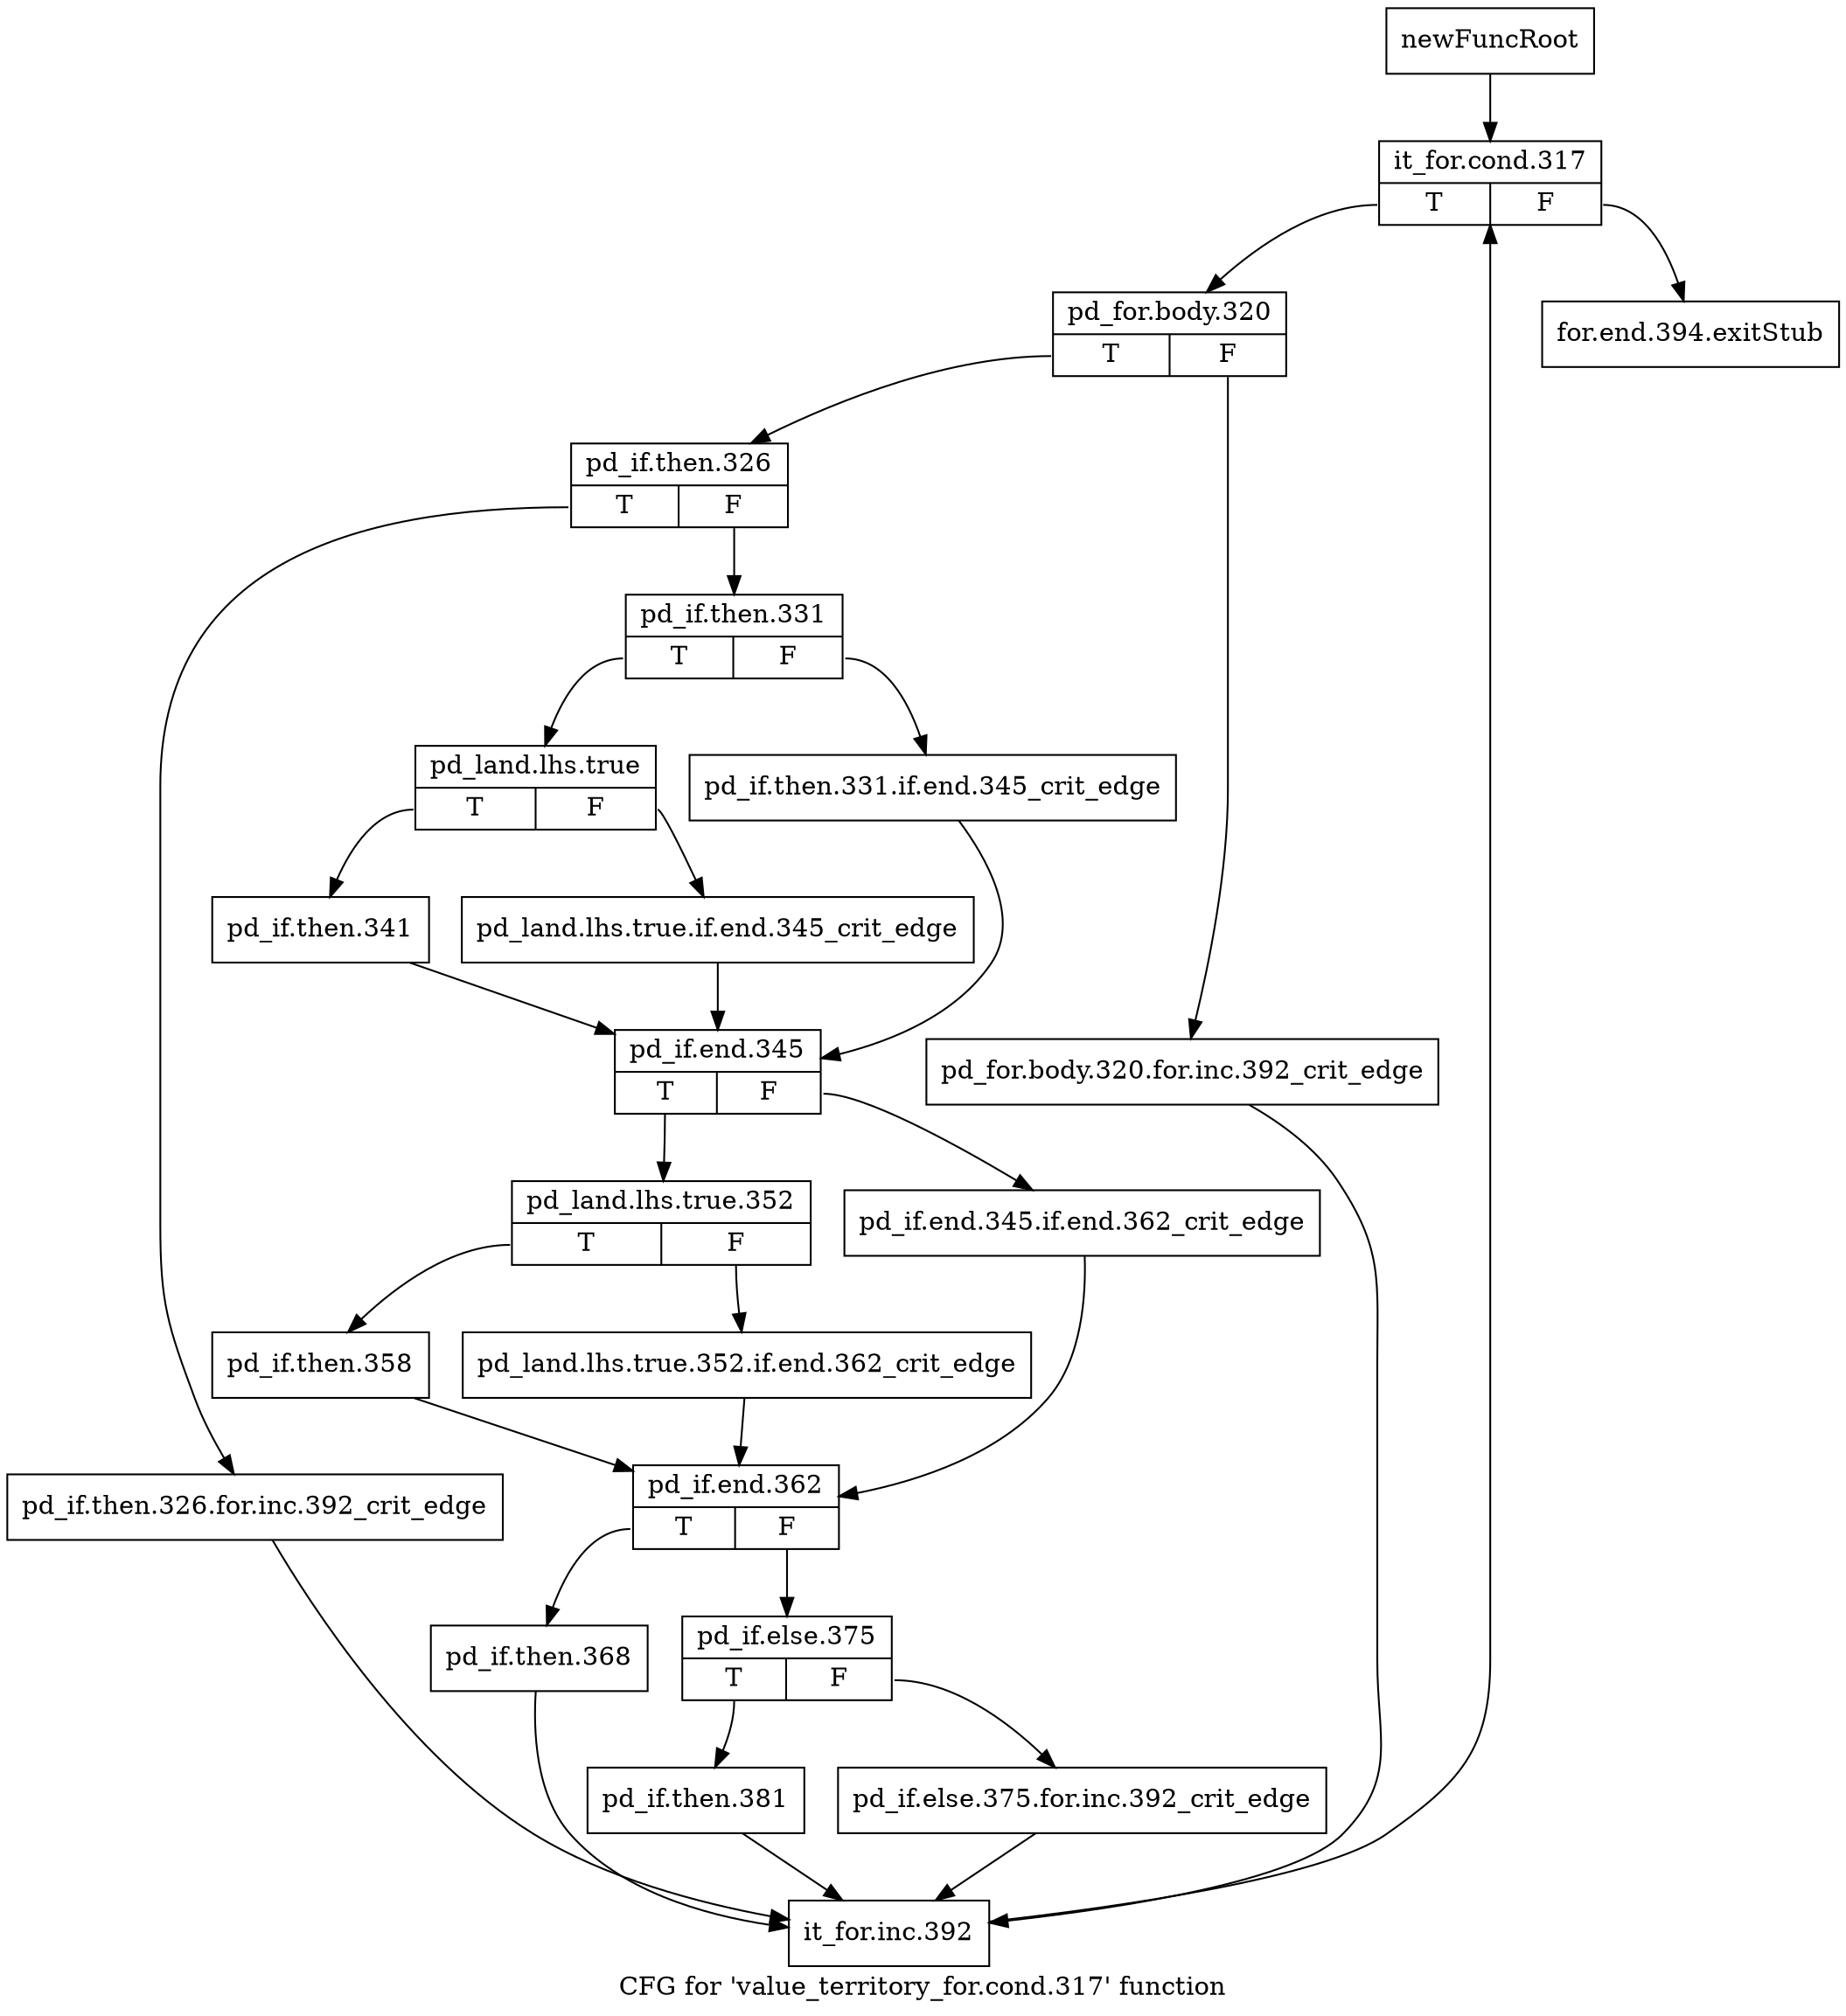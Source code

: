 digraph "CFG for 'value_territory_for.cond.317' function" {
	label="CFG for 'value_territory_for.cond.317' function";

	Node0x401dfb0 [shape=record,label="{newFuncRoot}"];
	Node0x401dfb0 -> Node0x401e050;
	Node0x401e000 [shape=record,label="{for.end.394.exitStub}"];
	Node0x401e050 [shape=record,label="{it_for.cond.317|{<s0>T|<s1>F}}"];
	Node0x401e050:s0 -> Node0x401e0a0;
	Node0x401e050:s1 -> Node0x401e000;
	Node0x401e0a0 [shape=record,label="{pd_for.body.320|{<s0>T|<s1>F}}"];
	Node0x401e0a0:s0 -> Node0x401e140;
	Node0x401e0a0:s1 -> Node0x401e0f0;
	Node0x401e0f0 [shape=record,label="{pd_for.body.320.for.inc.392_crit_edge}"];
	Node0x401e0f0 -> Node0x401e690;
	Node0x401e140 [shape=record,label="{pd_if.then.326|{<s0>T|<s1>F}}"];
	Node0x401e140:s0 -> Node0x401e640;
	Node0x401e140:s1 -> Node0x401e190;
	Node0x401e190 [shape=record,label="{pd_if.then.331|{<s0>T|<s1>F}}"];
	Node0x401e190:s0 -> Node0x401e230;
	Node0x401e190:s1 -> Node0x401e1e0;
	Node0x401e1e0 [shape=record,label="{pd_if.then.331.if.end.345_crit_edge}"];
	Node0x401e1e0 -> Node0x401e320;
	Node0x401e230 [shape=record,label="{pd_land.lhs.true|{<s0>T|<s1>F}}"];
	Node0x401e230:s0 -> Node0x401e2d0;
	Node0x401e230:s1 -> Node0x401e280;
	Node0x401e280 [shape=record,label="{pd_land.lhs.true.if.end.345_crit_edge}"];
	Node0x401e280 -> Node0x401e320;
	Node0x401e2d0 [shape=record,label="{pd_if.then.341}"];
	Node0x401e2d0 -> Node0x401e320;
	Node0x401e320 [shape=record,label="{pd_if.end.345|{<s0>T|<s1>F}}"];
	Node0x401e320:s0 -> Node0x401e3c0;
	Node0x401e320:s1 -> Node0x401e370;
	Node0x401e370 [shape=record,label="{pd_if.end.345.if.end.362_crit_edge}"];
	Node0x401e370 -> Node0x401e4b0;
	Node0x401e3c0 [shape=record,label="{pd_land.lhs.true.352|{<s0>T|<s1>F}}"];
	Node0x401e3c0:s0 -> Node0x401e460;
	Node0x401e3c0:s1 -> Node0x401e410;
	Node0x401e410 [shape=record,label="{pd_land.lhs.true.352.if.end.362_crit_edge}"];
	Node0x401e410 -> Node0x401e4b0;
	Node0x401e460 [shape=record,label="{pd_if.then.358}"];
	Node0x401e460 -> Node0x401e4b0;
	Node0x401e4b0 [shape=record,label="{pd_if.end.362|{<s0>T|<s1>F}}"];
	Node0x401e4b0:s0 -> Node0x401e5f0;
	Node0x401e4b0:s1 -> Node0x401e500;
	Node0x401e500 [shape=record,label="{pd_if.else.375|{<s0>T|<s1>F}}"];
	Node0x401e500:s0 -> Node0x401e5a0;
	Node0x401e500:s1 -> Node0x401e550;
	Node0x401e550 [shape=record,label="{pd_if.else.375.for.inc.392_crit_edge}"];
	Node0x401e550 -> Node0x401e690;
	Node0x401e5a0 [shape=record,label="{pd_if.then.381}"];
	Node0x401e5a0 -> Node0x401e690;
	Node0x401e5f0 [shape=record,label="{pd_if.then.368}"];
	Node0x401e5f0 -> Node0x401e690;
	Node0x401e640 [shape=record,label="{pd_if.then.326.for.inc.392_crit_edge}"];
	Node0x401e640 -> Node0x401e690;
	Node0x401e690 [shape=record,label="{it_for.inc.392}"];
	Node0x401e690 -> Node0x401e050;
}
